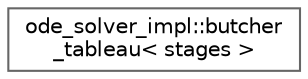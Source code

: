 digraph "Graphical Class Hierarchy"
{
 // INTERACTIVE_SVG=YES
 // LATEX_PDF_SIZE
  bgcolor="transparent";
  edge [fontname=Helvetica,fontsize=10,labelfontname=Helvetica,labelfontsize=10];
  node [fontname=Helvetica,fontsize=10,shape=box,height=0.2,width=0.4];
  rankdir="LR";
  Node0 [id="Node000000",label="ode_solver_impl::butcher\l_tableau\< stages \>",height=0.2,width=0.4,color="grey40", fillcolor="white", style="filled",URL="$dc/d3c/structode__solver__impl_1_1butcher__tableau.html",tooltip=" "];
}
